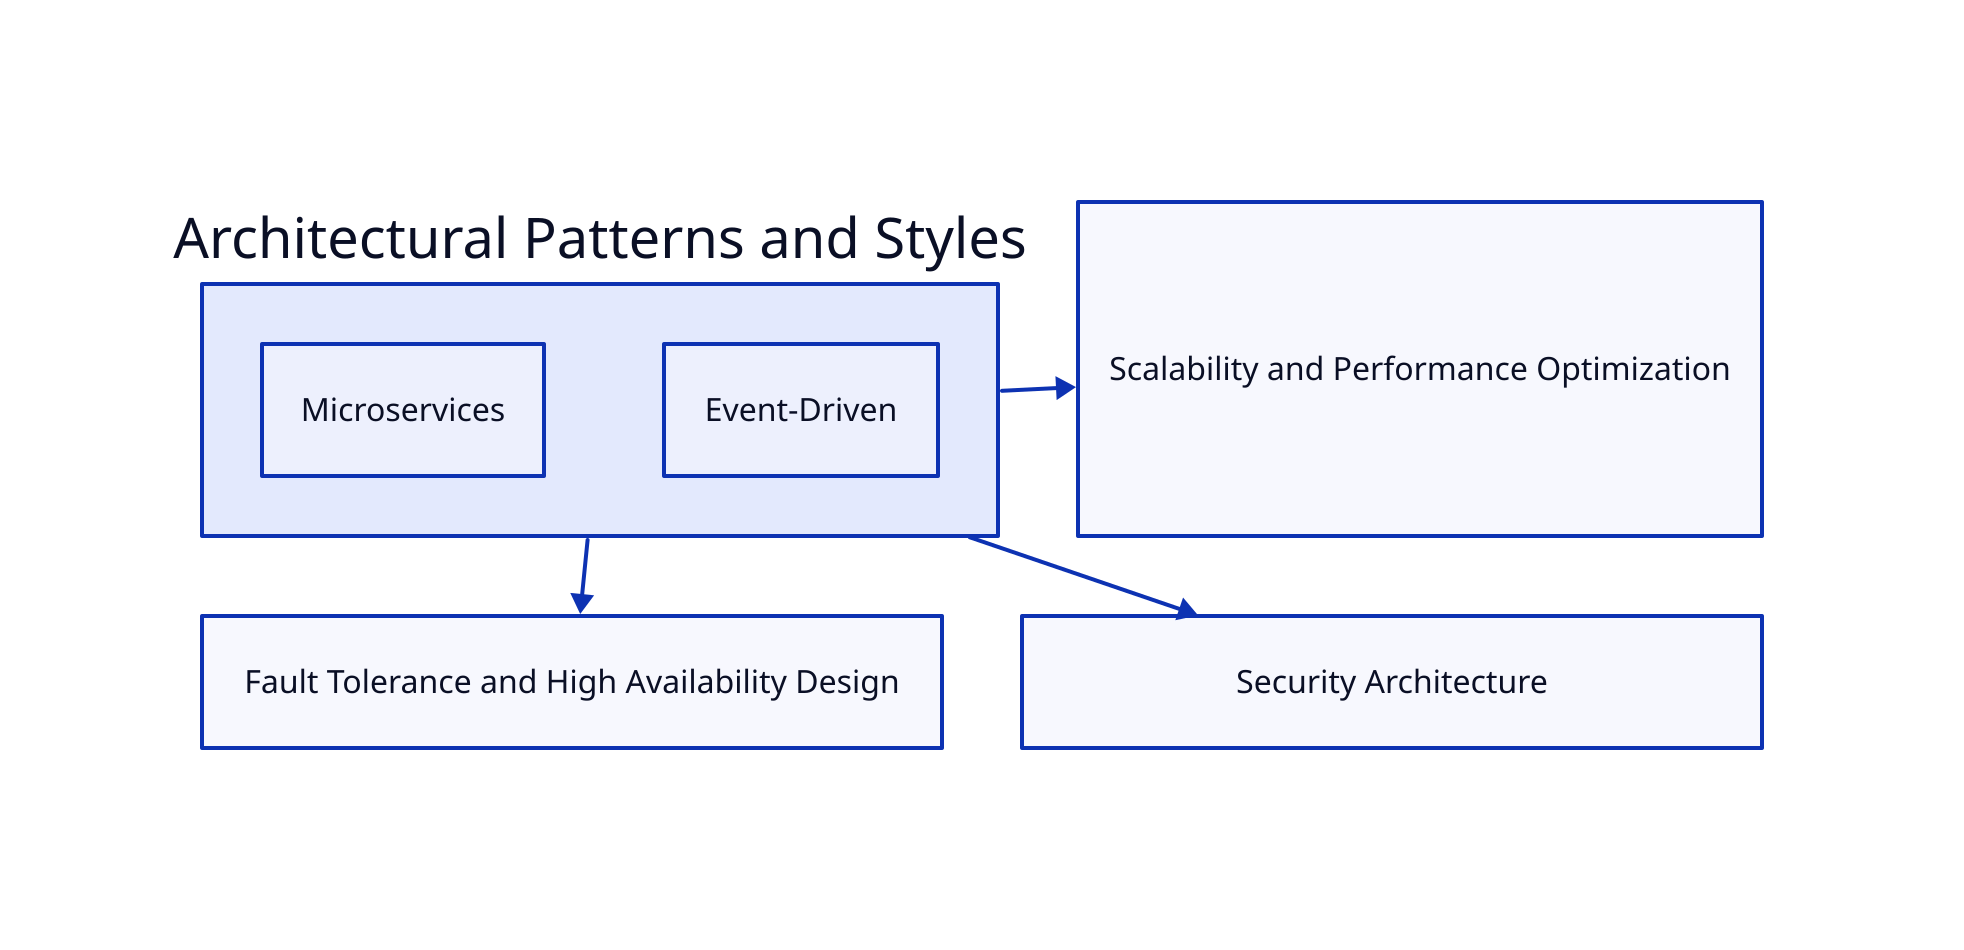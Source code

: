 label: "Software Design Principles"
architectural_patterns_styles: {
  label: "Architectural Patterns and Styles"
  microservices: {
    label: "Microservices"
  }
  event_driven: {
    label: "Event-Driven"
  }
}

scalability_performance_optimization: {
  label: "Scalability and Performance Optimization"
}

fault_tolerance_high_availability: {
  label: "Fault Tolerance and High Availability Design"
}

security_architecture: {
  label: "Security Architecture"
}


architectural_patterns_styles -> scalability_performance_optimization
architectural_patterns_styles -> fault_tolerance_high_availability
architectural_patterns_styles -> security_architecture
grid-rows: 2